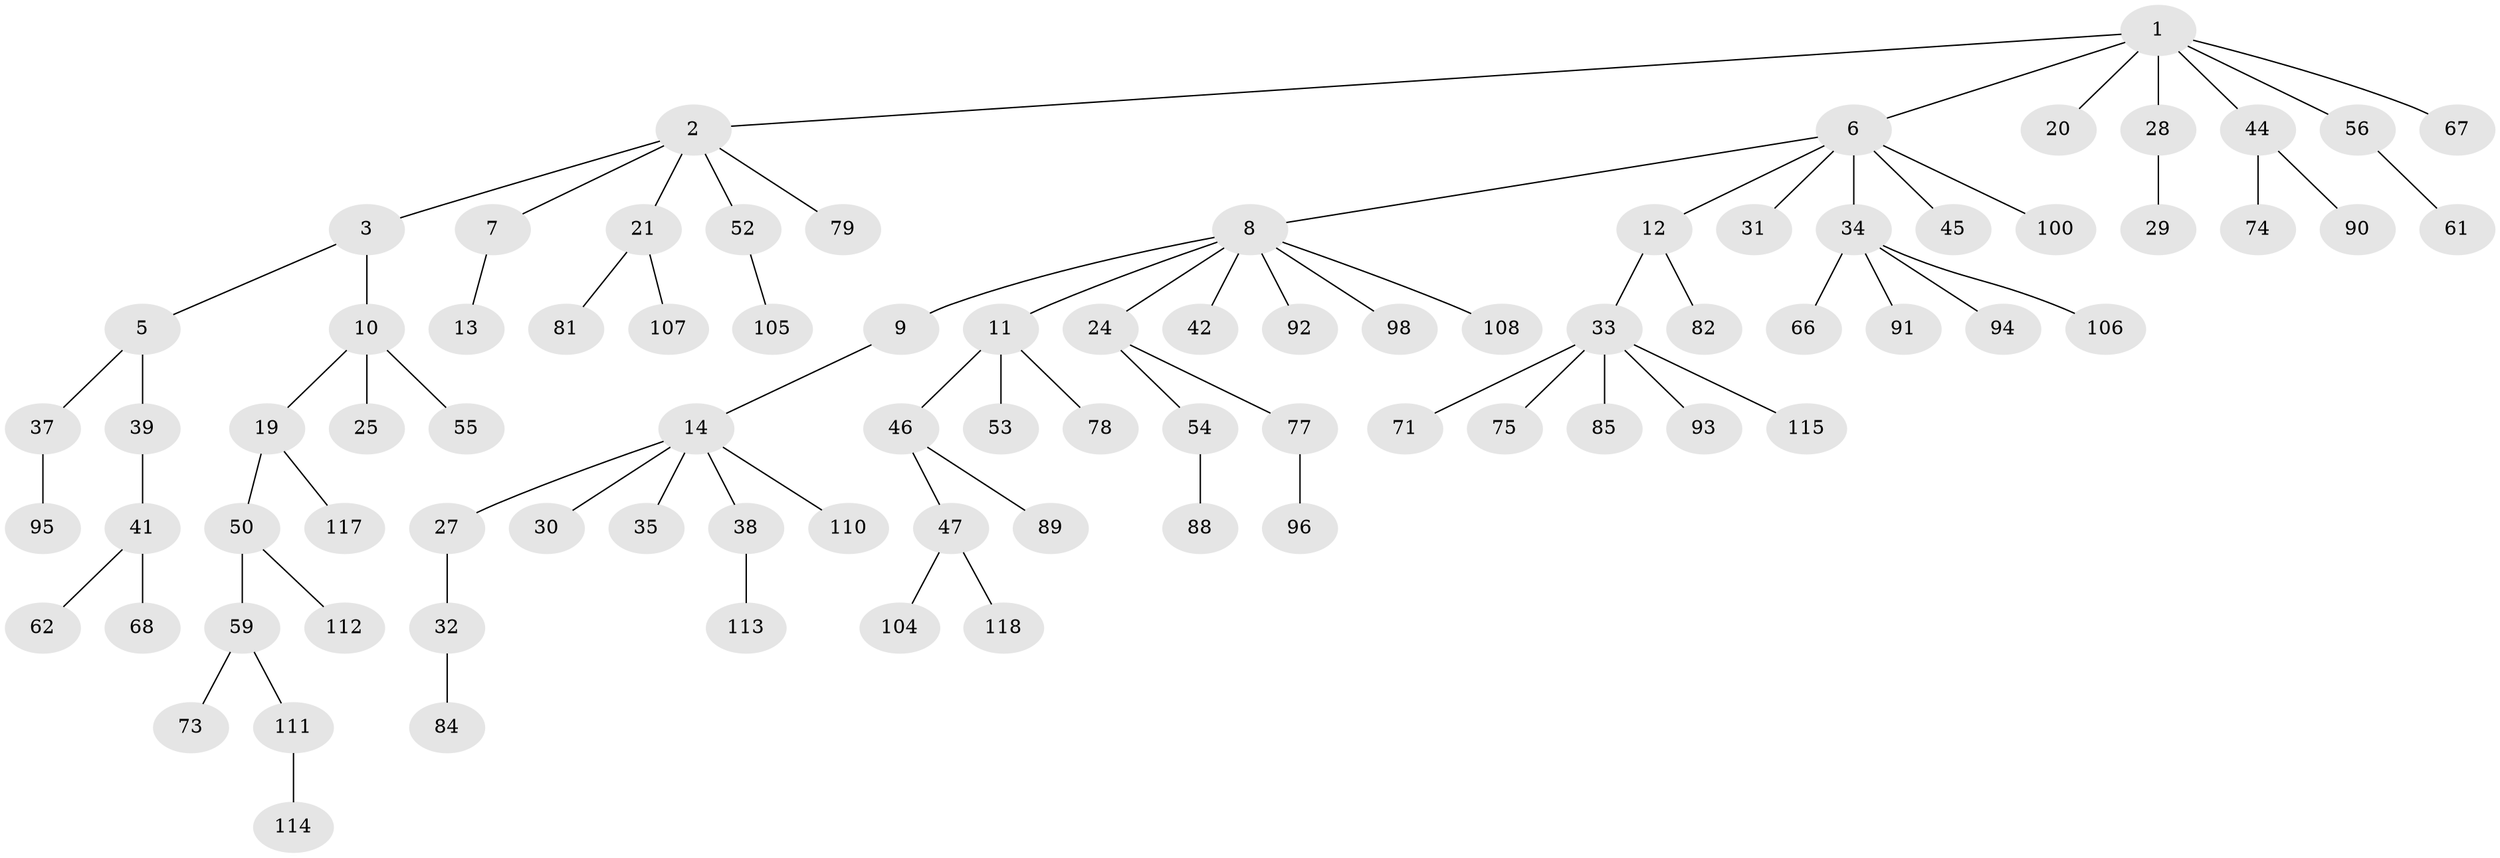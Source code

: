 // original degree distribution, {4: 0.09322033898305085, 6: 0.01694915254237288, 3: 0.13559322033898305, 5: 0.00847457627118644, 8: 0.01694915254237288, 2: 0.19491525423728814, 1: 0.5338983050847458}
// Generated by graph-tools (version 1.1) at 2025/42/03/06/25 10:42:06]
// undirected, 83 vertices, 82 edges
graph export_dot {
graph [start="1"]
  node [color=gray90,style=filled];
  1 [super="+4"];
  2 [super="+17"];
  3;
  5 [super="+65"];
  6 [super="+18"];
  7 [super="+109"];
  8 [super="+22"];
  9 [super="+43"];
  10 [super="+15"];
  11 [super="+16"];
  12 [super="+97"];
  13 [super="+72"];
  14 [super="+26"];
  19 [super="+40"];
  20 [super="+99"];
  21 [super="+23"];
  24;
  25 [super="+36"];
  27 [super="+51"];
  28 [super="+63"];
  29;
  30;
  31;
  32 [super="+103"];
  33 [super="+69"];
  34 [super="+64"];
  35;
  37;
  38 [super="+49"];
  39;
  41 [super="+60"];
  42 [super="+102"];
  44 [super="+48"];
  45;
  46 [super="+58"];
  47 [super="+57"];
  50 [super="+70"];
  52 [super="+80"];
  53;
  54 [super="+86"];
  55;
  56 [super="+101"];
  59 [super="+87"];
  61;
  62;
  66;
  67 [super="+76"];
  68;
  71;
  73;
  74;
  75;
  77 [super="+83"];
  78;
  79;
  81;
  82;
  84;
  85;
  88;
  89;
  90;
  91;
  92;
  93;
  94;
  95 [super="+116"];
  96;
  98;
  100;
  104;
  105;
  106;
  107;
  108;
  110;
  111;
  112;
  113;
  114;
  115;
  117;
  118;
  1 -- 2;
  1 -- 6;
  1 -- 56;
  1 -- 67;
  1 -- 20;
  1 -- 28;
  1 -- 44;
  2 -- 3;
  2 -- 7;
  2 -- 21;
  2 -- 52;
  2 -- 79;
  3 -- 5;
  3 -- 10;
  5 -- 37;
  5 -- 39;
  6 -- 8;
  6 -- 12;
  6 -- 31;
  6 -- 34;
  6 -- 45;
  6 -- 100;
  7 -- 13;
  8 -- 9;
  8 -- 11;
  8 -- 24;
  8 -- 42;
  8 -- 92;
  8 -- 98;
  8 -- 108;
  9 -- 14;
  10 -- 19;
  10 -- 55;
  10 -- 25;
  11 -- 46;
  11 -- 53;
  11 -- 78;
  12 -- 33;
  12 -- 82;
  14 -- 35;
  14 -- 38;
  14 -- 110;
  14 -- 27;
  14 -- 30;
  19 -- 117;
  19 -- 50;
  21 -- 107;
  21 -- 81;
  24 -- 54;
  24 -- 77;
  27 -- 32;
  28 -- 29;
  32 -- 84;
  33 -- 71;
  33 -- 75;
  33 -- 85;
  33 -- 115;
  33 -- 93;
  34 -- 66;
  34 -- 106;
  34 -- 91;
  34 -- 94;
  37 -- 95;
  38 -- 113;
  39 -- 41;
  41 -- 62;
  41 -- 68;
  44 -- 74;
  44 -- 90;
  46 -- 47;
  46 -- 89;
  47 -- 104;
  47 -- 118;
  50 -- 59;
  50 -- 112;
  52 -- 105;
  54 -- 88;
  56 -- 61;
  59 -- 73;
  59 -- 111;
  77 -- 96;
  111 -- 114;
}
